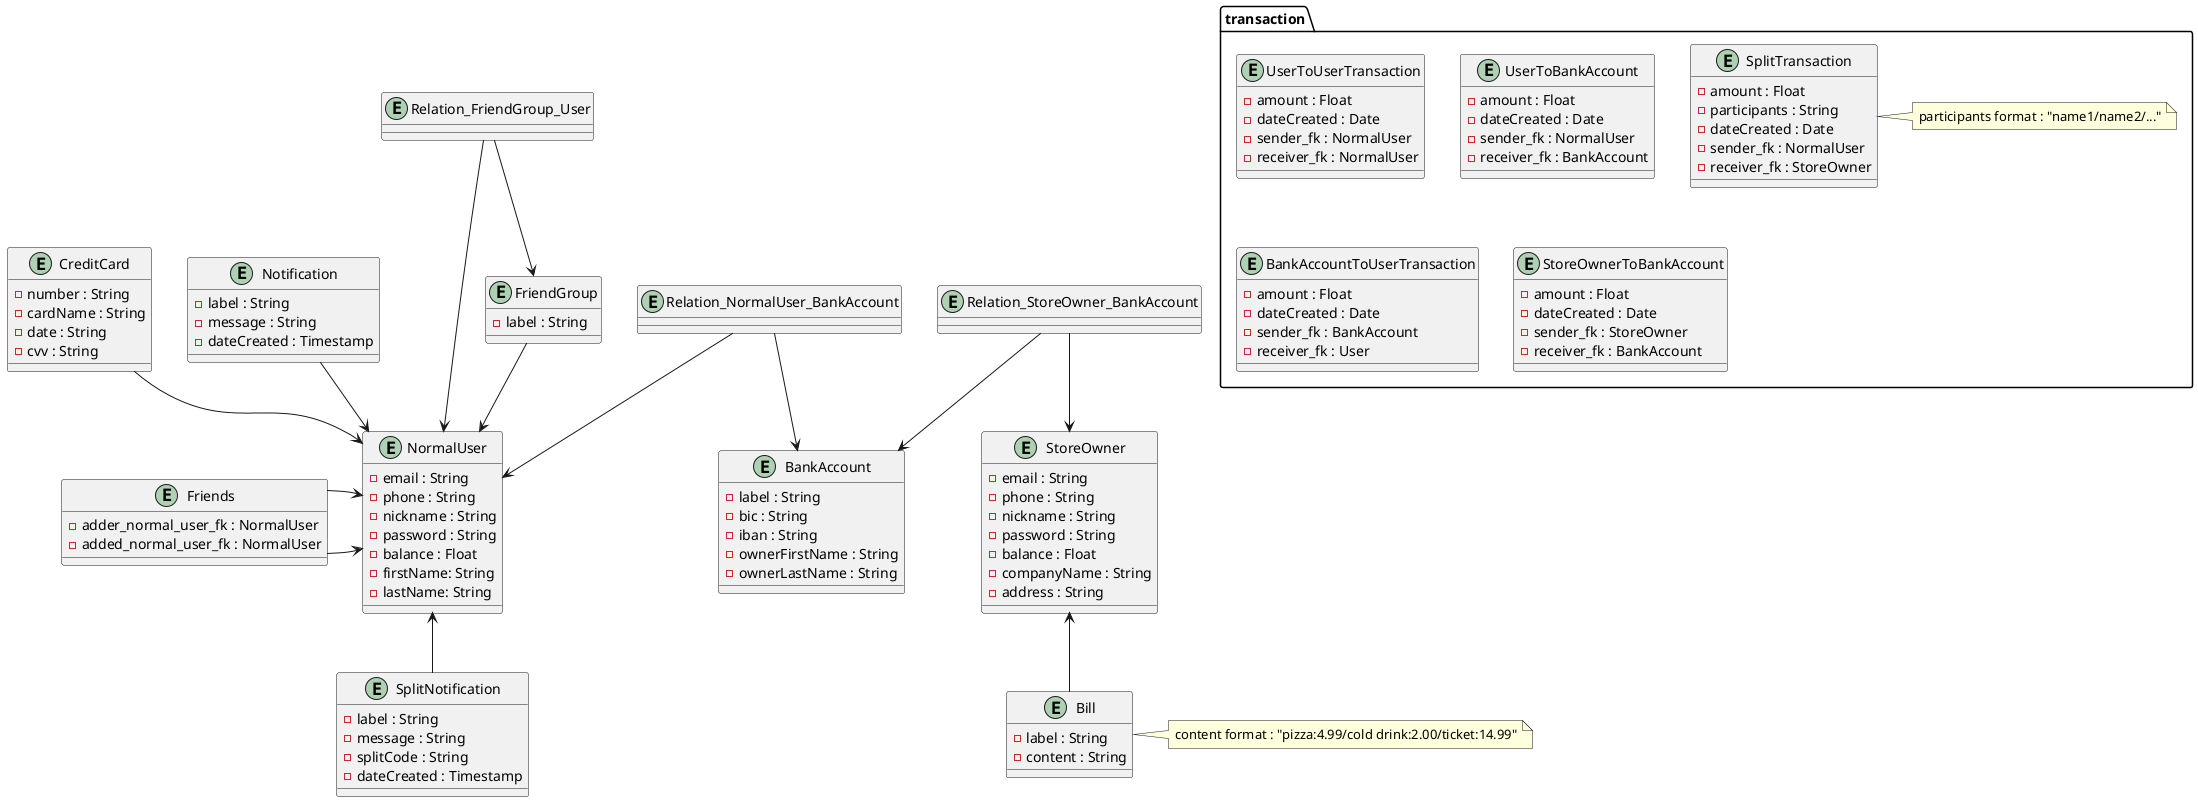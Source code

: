 @startuml domain_analysis

entity BankAccount {
  - label : String
  - bic : String
  - iban : String
  - ownerFirstName : String
  - ownerLastName : String
}

entity Bill {
  - label : String
  - content : String
}

note right of Bill
content format : "pizza:4.99/cold drink:2.00/ticket:14.99"
endnote


entity Notification {
  - label : String
  - message : String
  - dateCreated : Timestamp
}

entity SplitNotification {
    - label : String
    - message : String
    - splitCode : String
    - dateCreated : Timestamp
}

entity FriendGroup {
  - label : String
}

entity CreditCard {
  - number : String
  - cardName : String
  - date : String
  - cvv : String
}

entity NormalUser {
    - email : String
    - phone : String
    - nickname : String
    - password : String
    - balance : Float
    - firstName: String
    - lastName: String
}

entity StoreOwner {
    - email : String
    - phone : String
    - nickname : String
    - password : String
    - balance : Float
    - companyName : String
    - address : String
}

package transaction <<Folder>> {

    entity SplitTransaction{
        - amount : Float
        - participants : String
        - dateCreated : Date
        - sender_fk : NormalUser
        - receiver_fk : StoreOwner
    }

    note right of SplitTransaction
    participants format : "name1/name2/..."
    endnote

    entity UserToUserTransaction {
        - amount : Float
        - dateCreated : Date
        - sender_fk : NormalUser
        - receiver_fk : NormalUser
        }


    entity UserToBankAccount {
        - amount : Float
        - dateCreated : Date
        - sender_fk : NormalUser
        - receiver_fk : BankAccount
    }

    entity BankAccountToUserTransaction{
        - amount : Float
        - dateCreated : Date
        - sender_fk : BankAccount
        - receiver_fk : User
    }

    entity StoreOwnerToBankAccount {
        - amount : Float
        - dateCreated : Date
        - sender_fk : StoreOwner
        - receiver_fk : BankAccount
    }
}

entity Relation_FriendGroup_User{

}

entity Friends {
    - adder_normal_user_fk : NormalUser
    - added_normal_user_fk : NormalUser
}

entity Relation_StoreOwner_BankAccount {}
entity Relation_NormalUser_BankAccount {}

Relation_StoreOwner_BankAccount --> StoreOwner
Relation_StoreOwner_BankAccount --> BankAccount

Relation_NormalUser_BankAccount --> NormalUser
Relation_NormalUser_BankAccount --> BankAccount

Relation_FriendGroup_User --> FriendGroup
Relation_FriendGroup_User --> NormalUser

NormalUser <-up- Notification
NormalUser <--  SplitNotification
NormalUser <-up- CreditCard

Friends -> NormalUser
Friends -> NormalUser


FriendGroup -->  NormalUser
StoreOwner  <-- Bill

@enduml